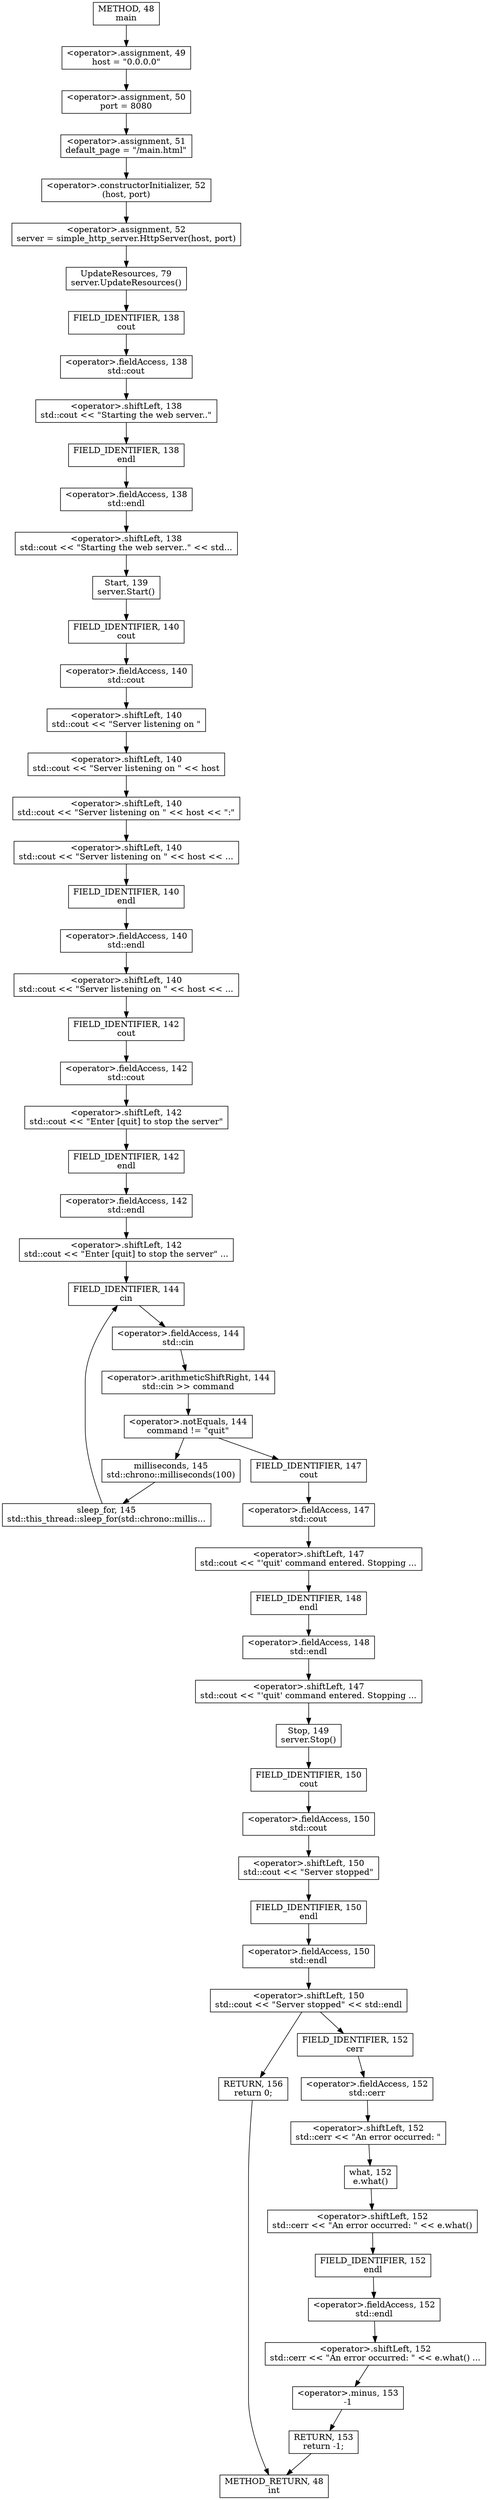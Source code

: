 digraph "main" {  
node [shape="rect"];  
"30064771603" [label = <&lt;operator&gt;.assignment, 49<BR/>host = &quot;0.0.0.0&quot;> ]
"30064771604" [label = <&lt;operator&gt;.assignment, 50<BR/>port = 8080> ]
"30064771605" [label = <&lt;operator&gt;.assignment, 51<BR/>default_page = &quot;/main.html&quot;> ]
"30064771606" [label = <&lt;operator&gt;.assignment, 52<BR/>server = simple_http_server.HttpServer(host, port)> ]
"30064771608" [label = <UpdateResources, 79<BR/>server.UpdateResources()> ]
"146028888117" [label = <RETURN, 156<BR/>return 0;> ]
"30064771607" [label = <&lt;operator&gt;.constructorInitializer, 52<BR/>(host, port)> ]
"30064771609" [label = <&lt;operator&gt;.shiftLeft, 138<BR/>std::cout &lt;&lt; &quot;Starting the web server..&quot; &lt;&lt; std...> ]
"30064771613" [label = <Start, 139<BR/>server.Start()> ]
"30064771614" [label = <&lt;operator&gt;.shiftLeft, 140<BR/>std::cout &lt;&lt; &quot;Server listening on &quot; &lt;&lt; host &lt;&lt; ...> ]
"30064771621" [label = <&lt;operator&gt;.shiftLeft, 142<BR/>std::cout &lt;&lt; &quot;Enter [quit] to stop the server&quot; ...> ]
"30064771630" [label = <&lt;operator&gt;.shiftLeft, 147<BR/>std::cout &lt;&lt; &quot;'quit' command entered. Stopping ...> ]
"30064771634" [label = <Stop, 149<BR/>server.Stop()> ]
"30064771635" [label = <&lt;operator&gt;.shiftLeft, 150<BR/>std::cout &lt;&lt; &quot;Server stopped&quot; &lt;&lt; std::endl> ]
"30064771610" [label = <&lt;operator&gt;.shiftLeft, 138<BR/>std::cout &lt;&lt; &quot;Starting the web server..&quot;> ]
"30064771612" [label = <&lt;operator&gt;.fieldAccess, 138<BR/>std::endl> ]
"30064771615" [label = <&lt;operator&gt;.shiftLeft, 140<BR/>std::cout &lt;&lt; &quot;Server listening on &quot; &lt;&lt; host &lt;&lt; ...> ]
"30064771620" [label = <&lt;operator&gt;.fieldAccess, 140<BR/>std::endl> ]
"30064771622" [label = <&lt;operator&gt;.shiftLeft, 142<BR/>std::cout &lt;&lt; &quot;Enter [quit] to stop the server&quot;> ]
"30064771624" [label = <&lt;operator&gt;.fieldAccess, 142<BR/>std::endl> ]
"30064771631" [label = <&lt;operator&gt;.shiftLeft, 147<BR/>std::cout &lt;&lt; &quot;'quit' command entered. Stopping ...> ]
"30064771633" [label = <&lt;operator&gt;.fieldAccess, 148<BR/>std::endl> ]
"30064771636" [label = <&lt;operator&gt;.shiftLeft, 150<BR/>std::cout &lt;&lt; &quot;Server stopped&quot;> ]
"30064771638" [label = <&lt;operator&gt;.fieldAccess, 150<BR/>std::endl> ]
"30064771639" [label = <&lt;operator&gt;.shiftLeft, 152<BR/>std::cerr &lt;&lt; &quot;An error occurred: &quot; &lt;&lt; e.what() ...> ]
"146028888116" [label = <RETURN, 153<BR/>return -1;> ]
"30064771611" [label = <&lt;operator&gt;.fieldAccess, 138<BR/>std::cout> ]
"55834574982" [label = <FIELD_IDENTIFIER, 138<BR/>endl> ]
"30064771616" [label = <&lt;operator&gt;.shiftLeft, 140<BR/>std::cout &lt;&lt; &quot;Server listening on &quot; &lt;&lt; host &lt;&lt; &quot;:&quot;> ]
"55834574984" [label = <FIELD_IDENTIFIER, 140<BR/>endl> ]
"30064771623" [label = <&lt;operator&gt;.fieldAccess, 142<BR/>std::cout> ]
"55834574986" [label = <FIELD_IDENTIFIER, 142<BR/>endl> ]
"30064771625" [label = <&lt;operator&gt;.arithmeticShiftRight, 144<BR/>std::cin &gt;&gt; command> ]
"30064771627" [label = <&lt;operator&gt;.notEquals, 144<BR/>command != &quot;quit&quot;> ]
"30064771628" [label = <sleep_for, 145<BR/>std::this_thread::sleep_for(std::chrono::millis...> ]
"30064771632" [label = <&lt;operator&gt;.fieldAccess, 147<BR/>std::cout> ]
"55834574989" [label = <FIELD_IDENTIFIER, 148<BR/>endl> ]
"30064771637" [label = <&lt;operator&gt;.fieldAccess, 150<BR/>std::cout> ]
"55834574991" [label = <FIELD_IDENTIFIER, 150<BR/>endl> ]
"30064771640" [label = <&lt;operator&gt;.shiftLeft, 152<BR/>std::cerr &lt;&lt; &quot;An error occurred: &quot; &lt;&lt; e.what()> ]
"30064771644" [label = <&lt;operator&gt;.fieldAccess, 152<BR/>std::endl> ]
"30064771645" [label = <&lt;operator&gt;.minus, 153<BR/>-1> ]
"55834574981" [label = <FIELD_IDENTIFIER, 138<BR/>cout> ]
"30064771617" [label = <&lt;operator&gt;.shiftLeft, 140<BR/>std::cout &lt;&lt; &quot;Server listening on &quot; &lt;&lt; host> ]
"55834574985" [label = <FIELD_IDENTIFIER, 142<BR/>cout> ]
"30064771626" [label = <&lt;operator&gt;.fieldAccess, 144<BR/>std::cin> ]
"30064771629" [label = <milliseconds, 145<BR/>std::chrono::milliseconds(100)> ]
"55834574988" [label = <FIELD_IDENTIFIER, 147<BR/>cout> ]
"55834574990" [label = <FIELD_IDENTIFIER, 150<BR/>cout> ]
"30064771641" [label = <&lt;operator&gt;.shiftLeft, 152<BR/>std::cerr &lt;&lt; &quot;An error occurred: &quot;> ]
"30064771643" [label = <what, 152<BR/>e.what()> ]
"55834574993" [label = <FIELD_IDENTIFIER, 152<BR/>endl> ]
"30064771618" [label = <&lt;operator&gt;.shiftLeft, 140<BR/>std::cout &lt;&lt; &quot;Server listening on &quot;> ]
"55834574987" [label = <FIELD_IDENTIFIER, 144<BR/>cin> ]
"30064771642" [label = <&lt;operator&gt;.fieldAccess, 152<BR/>std::cerr> ]
"30064771619" [label = <&lt;operator&gt;.fieldAccess, 140<BR/>std::cout> ]
"55834574992" [label = <FIELD_IDENTIFIER, 152<BR/>cerr> ]
"55834574983" [label = <FIELD_IDENTIFIER, 140<BR/>cout> ]
"111669149724" [label = <METHOD, 48<BR/>main> ]
"128849018907" [label = <METHOD_RETURN, 48<BR/>int> ]
  "30064771603" -> "30064771604" 
  "30064771604" -> "30064771605" 
  "30064771605" -> "30064771607" 
  "30064771606" -> "30064771608" 
  "30064771608" -> "55834574981" 
  "146028888117" -> "128849018907" 
  "30064771607" -> "30064771606" 
  "30064771609" -> "30064771613" 
  "30064771613" -> "55834574983" 
  "30064771614" -> "55834574985" 
  "30064771621" -> "55834574987" 
  "30064771630" -> "30064771634" 
  "30064771634" -> "55834574990" 
  "30064771635" -> "55834574992" 
  "30064771635" -> "146028888117" 
  "30064771610" -> "55834574982" 
  "30064771612" -> "30064771609" 
  "30064771615" -> "55834574984" 
  "30064771620" -> "30064771614" 
  "30064771622" -> "55834574986" 
  "30064771624" -> "30064771621" 
  "30064771631" -> "55834574989" 
  "30064771633" -> "30064771630" 
  "30064771636" -> "55834574991" 
  "30064771638" -> "30064771635" 
  "30064771639" -> "30064771645" 
  "146028888116" -> "128849018907" 
  "30064771611" -> "30064771610" 
  "55834574982" -> "30064771612" 
  "30064771616" -> "30064771615" 
  "55834574984" -> "30064771620" 
  "30064771623" -> "30064771622" 
  "55834574986" -> "30064771624" 
  "30064771625" -> "30064771627" 
  "30064771627" -> "30064771629" 
  "30064771627" -> "55834574988" 
  "30064771628" -> "55834574987" 
  "30064771632" -> "30064771631" 
  "55834574989" -> "30064771633" 
  "30064771637" -> "30064771636" 
  "55834574991" -> "30064771638" 
  "30064771640" -> "55834574993" 
  "30064771644" -> "30064771639" 
  "30064771645" -> "146028888116" 
  "55834574981" -> "30064771611" 
  "30064771617" -> "30064771616" 
  "55834574985" -> "30064771623" 
  "30064771626" -> "30064771625" 
  "30064771629" -> "30064771628" 
  "55834574988" -> "30064771632" 
  "55834574990" -> "30064771637" 
  "30064771641" -> "30064771643" 
  "30064771643" -> "30064771640" 
  "55834574993" -> "30064771644" 
  "30064771618" -> "30064771617" 
  "55834574987" -> "30064771626" 
  "30064771642" -> "30064771641" 
  "30064771619" -> "30064771618" 
  "55834574992" -> "30064771642" 
  "55834574983" -> "30064771619" 
  "111669149724" -> "30064771603" 
}
